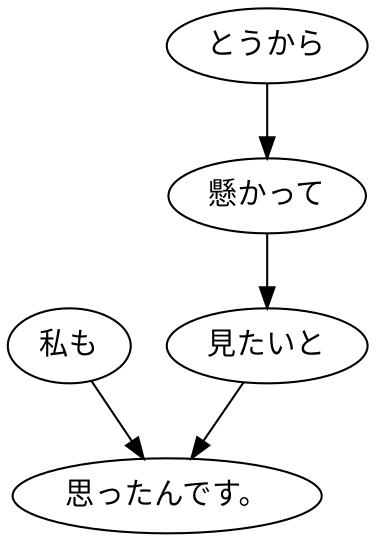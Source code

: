 digraph graph5416 {
	node0 [label="私も"];
	node1 [label="とうから"];
	node2 [label="懸かって"];
	node3 [label="見たいと"];
	node4 [label="思ったんです。"];
	node0 -> node4;
	node1 -> node2;
	node2 -> node3;
	node3 -> node4;
}
